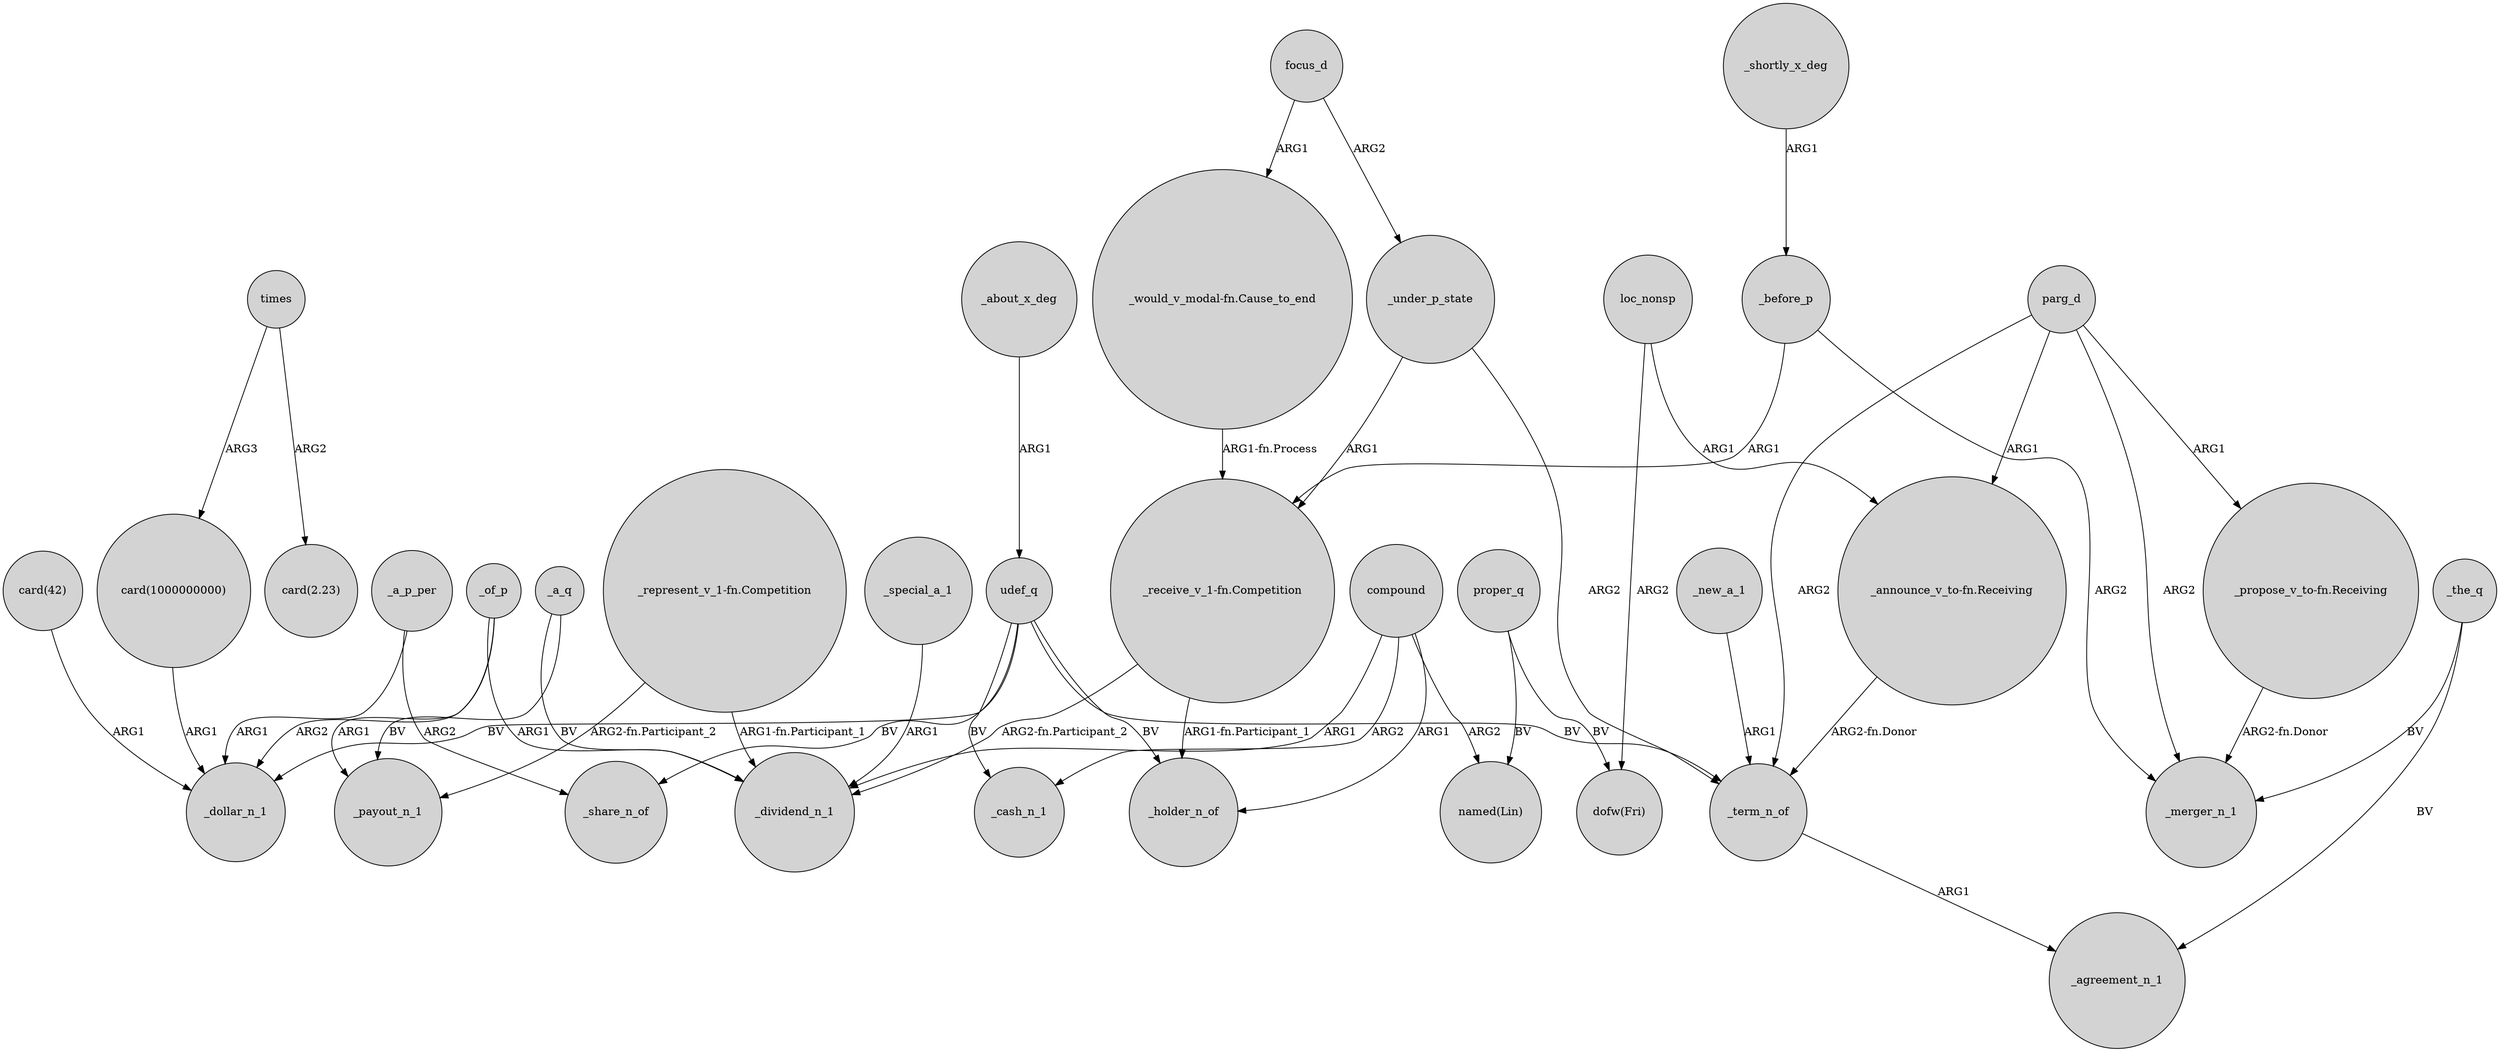 digraph {
	node [shape=circle style=filled]
	"card(1000000000)" -> _dollar_n_1 [label=ARG1]
	_the_q -> _agreement_n_1 [label=BV]
	compound -> _holder_n_of [label=ARG1]
	"_represent_v_1-fn.Competition" -> _dividend_n_1 [label="ARG1-fn.Participant_1"]
	udef_q -> _term_n_of [label=BV]
	udef_q -> _cash_n_1 [label=BV]
	compound -> _dividend_n_1 [label=ARG1]
	"_receive_v_1-fn.Competition" -> _dividend_n_1 [label="ARG2-fn.Participant_2"]
	loc_nonsp -> "_announce_v_to-fn.Receiving" [label=ARG1]
	proper_q -> "dofw(Fri)" [label=BV]
	compound -> _cash_n_1 [label=ARG2]
	parg_d -> "_propose_v_to-fn.Receiving" [label=ARG1]
	_the_q -> _merger_n_1 [label=BV]
	_of_p -> _dividend_n_1 [label=ARG1]
	loc_nonsp -> "dofw(Fri)" [label=ARG2]
	_a_q -> _payout_n_1 [label=BV]
	"_would_v_modal-fn.Cause_to_end" -> "_receive_v_1-fn.Competition" [label="ARG1-fn.Process"]
	proper_q -> "named(Lin)" [label=BV]
	"_receive_v_1-fn.Competition" -> _holder_n_of [label="ARG1-fn.Participant_1"]
	_of_p -> _payout_n_1 [label=ARG1]
	"_represent_v_1-fn.Competition" -> _payout_n_1 [label="ARG2-fn.Participant_2"]
	times -> "card(1000000000)" [label=ARG3]
	_under_p_state -> _term_n_of [label=ARG2]
	_a_q -> _dividend_n_1 [label=BV]
	_under_p_state -> "_receive_v_1-fn.Competition" [label=ARG1]
	_special_a_1 -> _dividend_n_1 [label=ARG1]
	_about_x_deg -> udef_q [label=ARG1]
	"_announce_v_to-fn.Receiving" -> _term_n_of [label="ARG2-fn.Donor"]
	_a_p_per -> _share_n_of [label=ARG2]
	_term_n_of -> _agreement_n_1 [label=ARG1]
	udef_q -> _holder_n_of [label=BV]
	"card(42)" -> _dollar_n_1 [label=ARG1]
	udef_q -> _share_n_of [label=BV]
	udef_q -> _dollar_n_1 [label=BV]
	compound -> "named(Lin)" [label=ARG2]
	_a_p_per -> _dollar_n_1 [label=ARG1]
	times -> "card(2.23)" [label=ARG2]
	focus_d -> _under_p_state [label=ARG2]
	parg_d -> _merger_n_1 [label=ARG2]
	_new_a_1 -> _term_n_of [label=ARG1]
	focus_d -> "_would_v_modal-fn.Cause_to_end" [label=ARG1]
	_shortly_x_deg -> _before_p [label=ARG1]
	parg_d -> "_announce_v_to-fn.Receiving" [label=ARG1]
	parg_d -> _term_n_of [label=ARG2]
	_of_p -> _dollar_n_1 [label=ARG2]
	"_propose_v_to-fn.Receiving" -> _merger_n_1 [label="ARG2-fn.Donor"]
	_before_p -> "_receive_v_1-fn.Competition" [label=ARG1]
	_before_p -> _merger_n_1 [label=ARG2]
}

